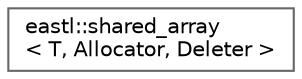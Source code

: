 digraph "类继承关系图"
{
 // LATEX_PDF_SIZE
  bgcolor="transparent";
  edge [fontname=Helvetica,fontsize=10,labelfontname=Helvetica,labelfontsize=10];
  node [fontname=Helvetica,fontsize=10,shape=box,height=0.2,width=0.4];
  rankdir="LR";
  Node0 [id="Node000000",label="eastl::shared_array\l\< T, Allocator, Deleter \>",height=0.2,width=0.4,color="grey40", fillcolor="white", style="filled",URL="$classeastl_1_1shared__array.html",tooltip=" "];
}
